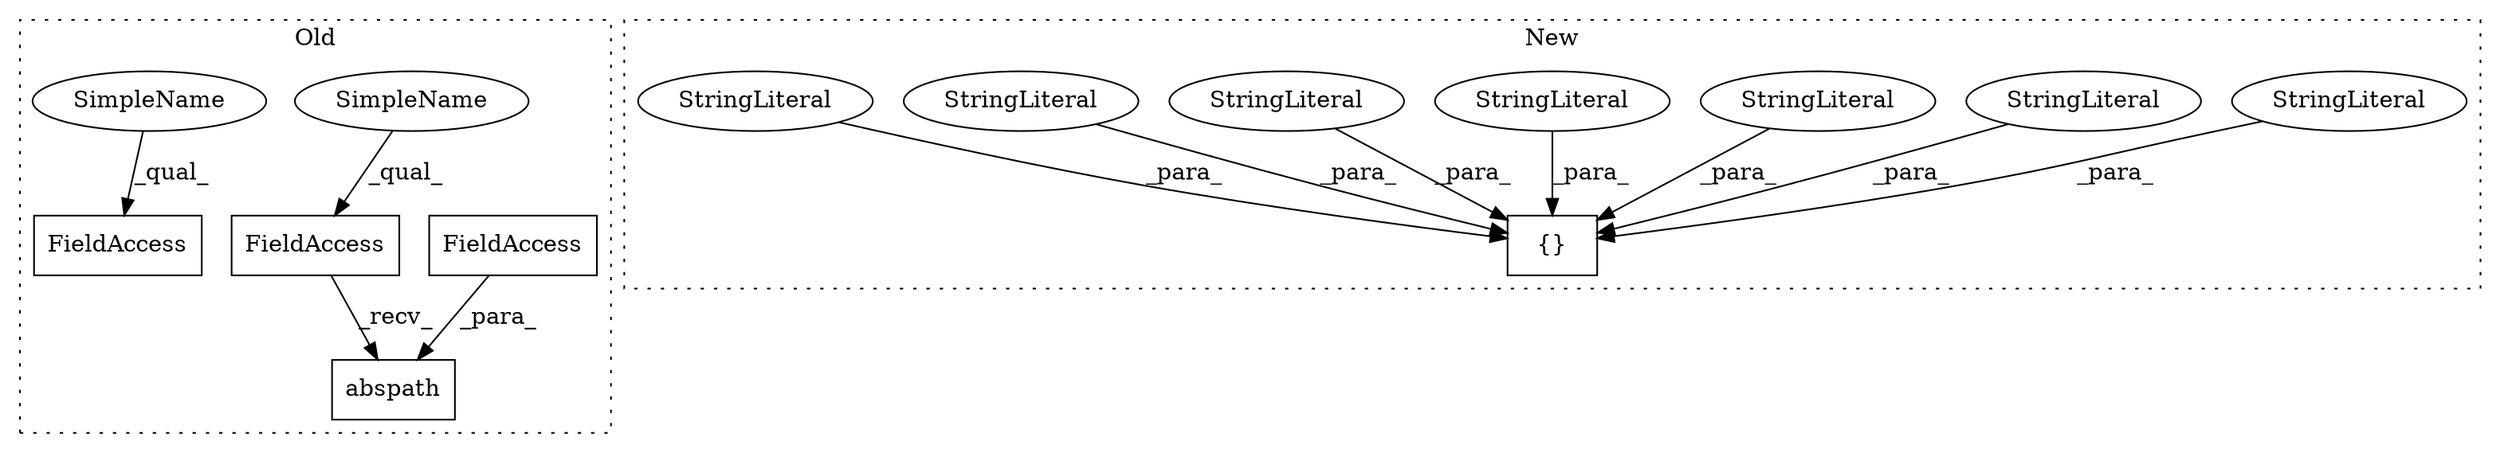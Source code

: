 digraph G {
subgraph cluster0 {
1 [label="abspath" a="32" s="819,841" l="8,1" shape="box"];
3 [label="FieldAccess" a="22" s="811" l="7" shape="box"];
11 [label="FieldAccess" a="22" s="867" l="7" shape="box"];
12 [label="FieldAccess" a="22" s="827" l="14" shape="box"];
13 [label="SimpleName" a="42" s="811" l="2" shape="ellipse"];
14 [label="SimpleName" a="42" s="867" l="2" shape="ellipse"];
label = "Old";
style="dotted";
}
subgraph cluster1 {
2 [label="{}" a="4" s="1858,1925" l="1,1" shape="box"];
4 [label="StringLiteral" a="45" s="1911" l="14" shape="ellipse"];
5 [label="StringLiteral" a="45" s="1894" l="8" shape="ellipse"];
6 [label="StringLiteral" a="45" s="1868" l="7" shape="ellipse"];
7 [label="StringLiteral" a="45" s="1903" l="7" shape="ellipse"];
8 [label="StringLiteral" a="45" s="1886" l="7" shape="ellipse"];
9 [label="StringLiteral" a="45" s="1859" l="8" shape="ellipse"];
10 [label="StringLiteral" a="45" s="1876" l="9" shape="ellipse"];
label = "New";
style="dotted";
}
3 -> 1 [label="_recv_"];
4 -> 2 [label="_para_"];
5 -> 2 [label="_para_"];
6 -> 2 [label="_para_"];
7 -> 2 [label="_para_"];
8 -> 2 [label="_para_"];
9 -> 2 [label="_para_"];
10 -> 2 [label="_para_"];
12 -> 1 [label="_para_"];
13 -> 3 [label="_qual_"];
14 -> 11 [label="_qual_"];
}